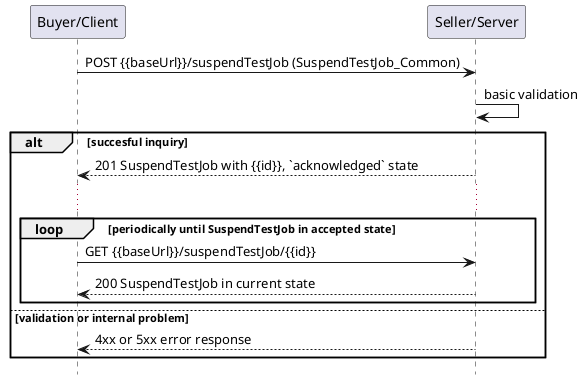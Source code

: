 @startuml useCase16Polling
hide footbox

participant "Buyer/Client" as B
participant "Seller/Server" as S


B -> S : POST {{baseUrl}}/suspendTestJob (SuspendTestJob_Common)
S -> S : basic validation

alt succesful inquiry
  S --> B : 201 SuspendTestJob with {{id}}, `acknowledged` state
  
  ...

  loop periodically until SuspendTestJob in accepted state
      B -> S :   GET {{baseUrl}}/suspendTestJob/{{id}}
      return 200 SuspendTestJob in current state
  end

else validation or internal problem
  S --> B : 4xx or 5xx error response
end


@enduml